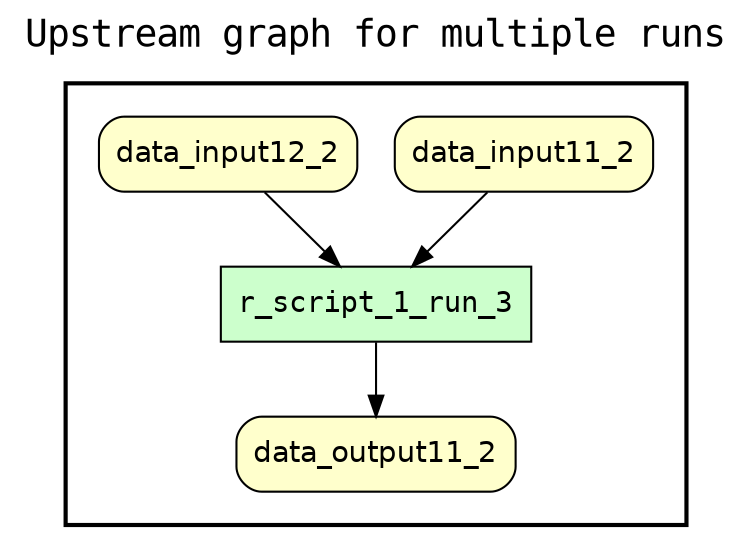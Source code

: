 
digraph yw_data_view {
rankdir=TB
fontname=Courier; fontsize=18; labelloc=t
label="Upstream graph for multiple runs"
subgraph cluster_workflow { label=""; color=black; penwidth=2
subgraph cluster_workflow_inner { label=""; color=white
node[shape=box style="filled" fillcolor="#CCFFCC" peripheries=1 fontname=Courier]
r_script_1_run_3
node[shape=box style="rounded,filled" fillcolor="#FFFFCC" peripheries=1 fontname=Helvetica]
data_input11_2
data_input12_2
data_output11_2
}}
data_input12_2 -> r_script_1_run_3
data_input11_2 -> r_script_1_run_3
r_script_1_run_3 -> data_output11_2
}


